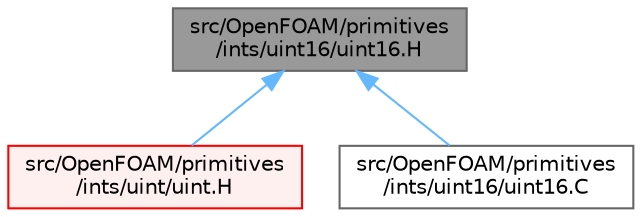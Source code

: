 digraph "src/OpenFOAM/primitives/ints/uint16/uint16.H"
{
 // LATEX_PDF_SIZE
  bgcolor="transparent";
  edge [fontname=Helvetica,fontsize=10,labelfontname=Helvetica,labelfontsize=10];
  node [fontname=Helvetica,fontsize=10,shape=box,height=0.2,width=0.4];
  Node1 [id="Node000001",label="src/OpenFOAM/primitives\l/ints/uint16/uint16.H",height=0.2,width=0.4,color="gray40", fillcolor="grey60", style="filled", fontcolor="black",tooltip="16bit unsigned integer. I/O is done as an int32."];
  Node1 -> Node2 [id="edge1_Node000001_Node000002",dir="back",color="steelblue1",style="solid",tooltip=" "];
  Node2 [id="Node000002",label="src/OpenFOAM/primitives\l/ints/uint/uint.H",height=0.2,width=0.4,color="red", fillcolor="#FFF0F0", style="filled",URL="$uint_8H.html",tooltip="System unsigned integer."];
  Node1 -> Node5300 [id="edge2_Node000001_Node005300",dir="back",color="steelblue1",style="solid",tooltip=" "];
  Node5300 [id="Node005300",label="src/OpenFOAM/primitives\l/ints/uint16/uint16.C",height=0.2,width=0.4,color="grey40", fillcolor="white", style="filled",URL="$uint16_8C.html",tooltip=" "];
}
